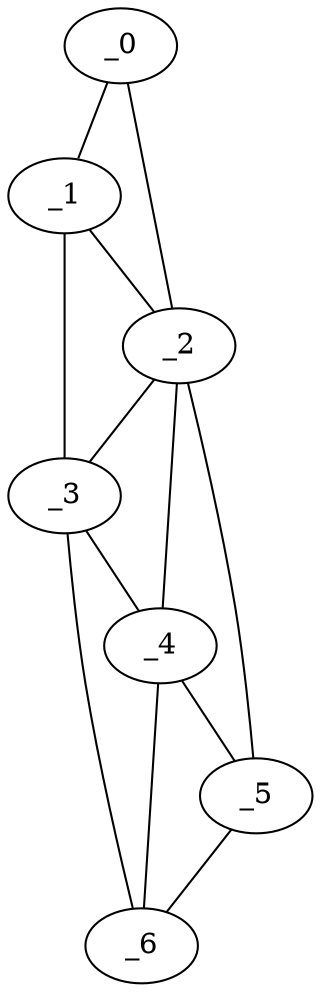 graph "obj25__195.gxl" {
	_0	 [x=5,
		y=27];
	_1	 [x=8,
		y=20];
	_0 -- _1	 [valence=1];
	_2	 [x=14,
		y=32];
	_0 -- _2	 [valence=1];
	_1 -- _2	 [valence=2];
	_3	 [x=109,
		y=12];
	_1 -- _3	 [valence=1];
	_2 -- _3	 [valence=2];
	_4	 [x=116,
		y=31];
	_2 -- _4	 [valence=2];
	_5	 [x=124,
		y=33];
	_2 -- _5	 [valence=1];
	_3 -- _4	 [valence=1];
	_6	 [x=126,
		y=25];
	_3 -- _6	 [valence=1];
	_4 -- _5	 [valence=1];
	_4 -- _6	 [valence=2];
	_5 -- _6	 [valence=1];
}
